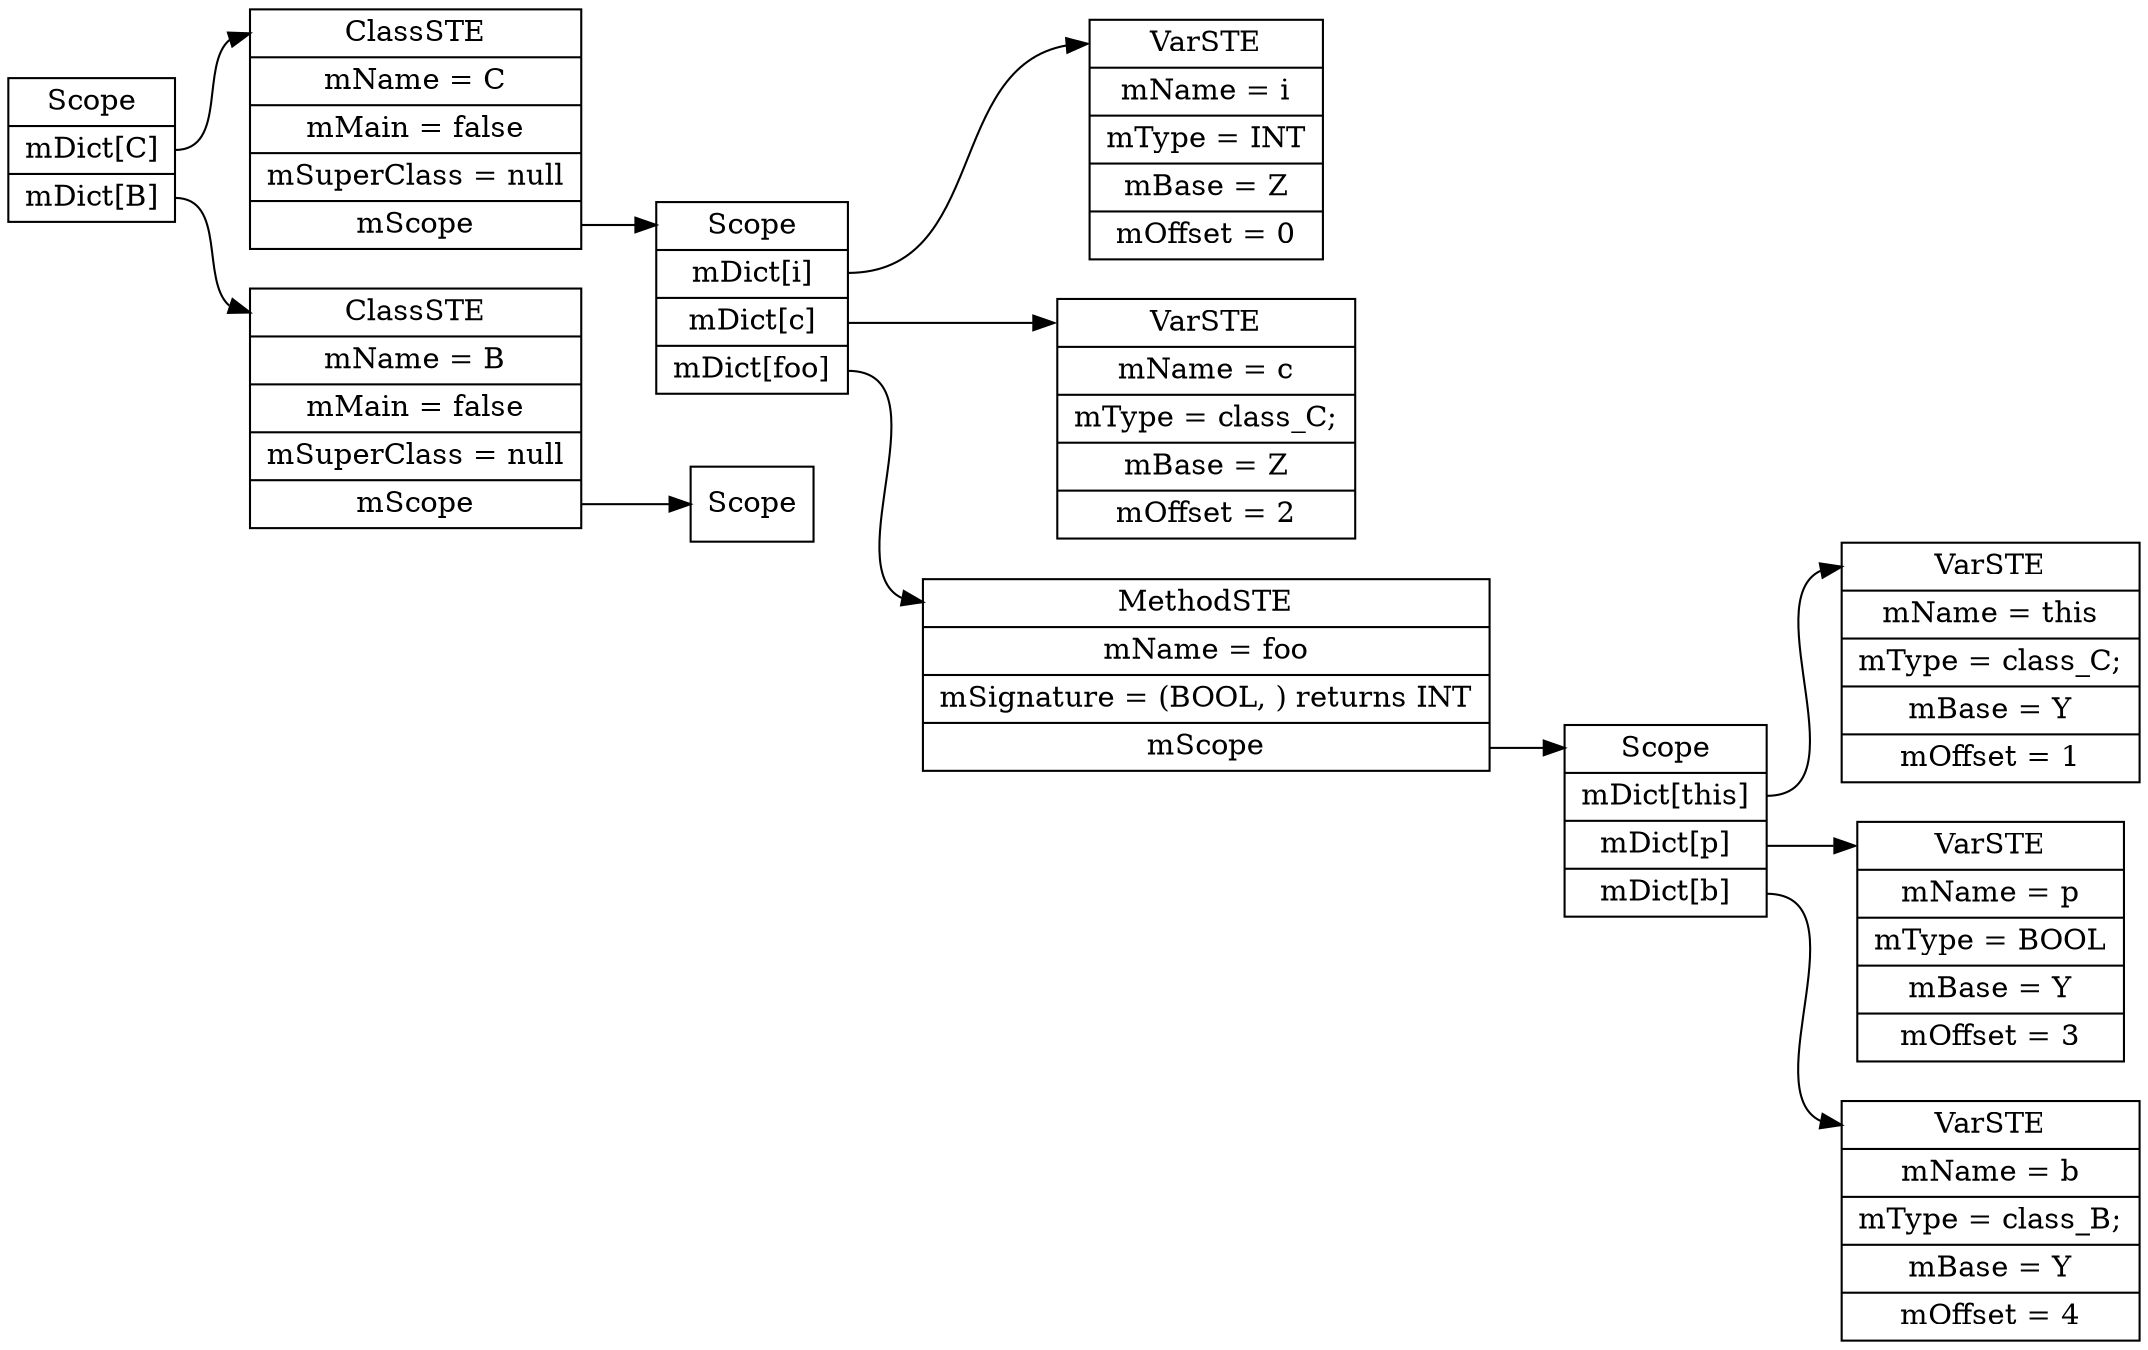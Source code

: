 digraph SymTable {
	graph [rankdir="LR"];
	node [shape=record];
	0 [label=" <f0> Scope | <f1> mDict\[C\] | <f2> mDict\[B\] "];
	0:<f1> -> 1:<f0>;
	1 [label=" <f0> ClassSTE | <f1> mName = C| <f2> mMain = false| <f3> mSuperClass = null| <f4> mScope "];
	1:<f4> -> 2:<f0>;
	2 [label=" <f0> Scope | <f1> mDict\[i\] | <f2> mDict\[c\] | <f3> mDict\[foo\] "];
	2:<f1> -> 3:<f0>;
	3 [label=" <f0> VarSTE | <f1> mName = i| <f2> mType = INT| <f3> mBase = Z| <f4> mOffset = 0"];
	2:<f2> -> 4:<f0>;
	4 [label=" <f0> VarSTE | <f1> mName = c| <f2> mType = class_C;| <f3> mBase = Z| <f4> mOffset = 2"];
	2:<f3> -> 5:<f0>;
	5 [label=" <f0> MethodSTE | <f1> mName = foo| <f2> mSignature = (BOOL, ) returns INT| <f3> mScope "];
	5:<f3> -> 6:<f0>;
	6 [label=" <f0> Scope | <f1> mDict\[this\] | <f2> mDict\[p\] | <f3> mDict\[b\] "];
	6:<f1> -> 7:<f0>;
	7 [label=" <f0> VarSTE | <f1> mName = this| <f2> mType = class_C;| <f3> mBase = Y| <f4> mOffset = 1"];
	6:<f2> -> 8:<f0>;
	8 [label=" <f0> VarSTE | <f1> mName = p| <f2> mType = BOOL| <f3> mBase = Y| <f4> mOffset = 3"];
	6:<f3> -> 9:<f0>;
	9 [label=" <f0> VarSTE | <f1> mName = b| <f2> mType = class_B;| <f3> mBase = Y| <f4> mOffset = 4"];
	0:<f2> -> 10:<f0>;
	10 [label=" <f0> ClassSTE | <f1> mName = B| <f2> mMain = false| <f3> mSuperClass = null| <f4> mScope "];
	10:<f4> -> 11:<f0>;
	11 [label=" <f0> Scope "];
}
